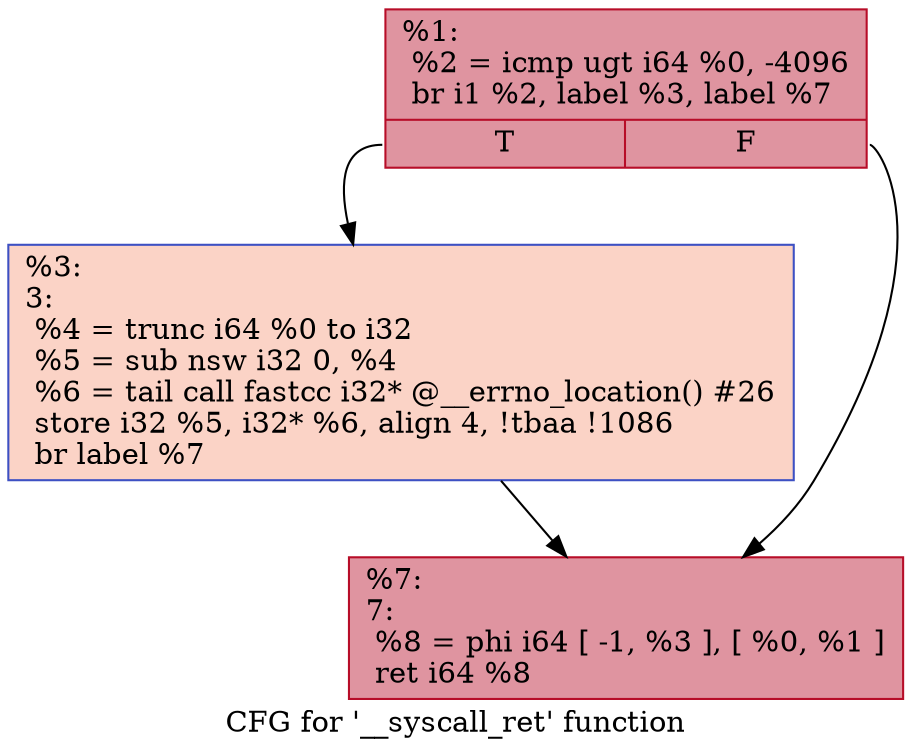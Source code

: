 digraph "CFG for '__syscall_ret' function" {
	label="CFG for '__syscall_ret' function";

	Node0x15590e0 [shape=record,color="#b70d28ff", style=filled, fillcolor="#b70d2870",label="{%1:\l  %2 = icmp ugt i64 %0, -4096\l  br i1 %2, label %3, label %7\l|{<s0>T|<s1>F}}"];
	Node0x15590e0:s0 -> Node0x1549390;
	Node0x15590e0:s1 -> Node0x15498c0;
	Node0x1549390 [shape=record,color="#3d50c3ff", style=filled, fillcolor="#f59c7d70",label="{%3:\l3:                                                \l  %4 = trunc i64 %0 to i32\l  %5 = sub nsw i32 0, %4\l  %6 = tail call fastcc i32* @__errno_location() #26\l  store i32 %5, i32* %6, align 4, !tbaa !1086\l  br label %7\l}"];
	Node0x1549390 -> Node0x15498c0;
	Node0x15498c0 [shape=record,color="#b70d28ff", style=filled, fillcolor="#b70d2870",label="{%7:\l7:                                                \l  %8 = phi i64 [ -1, %3 ], [ %0, %1 ]\l  ret i64 %8\l}"];
}
